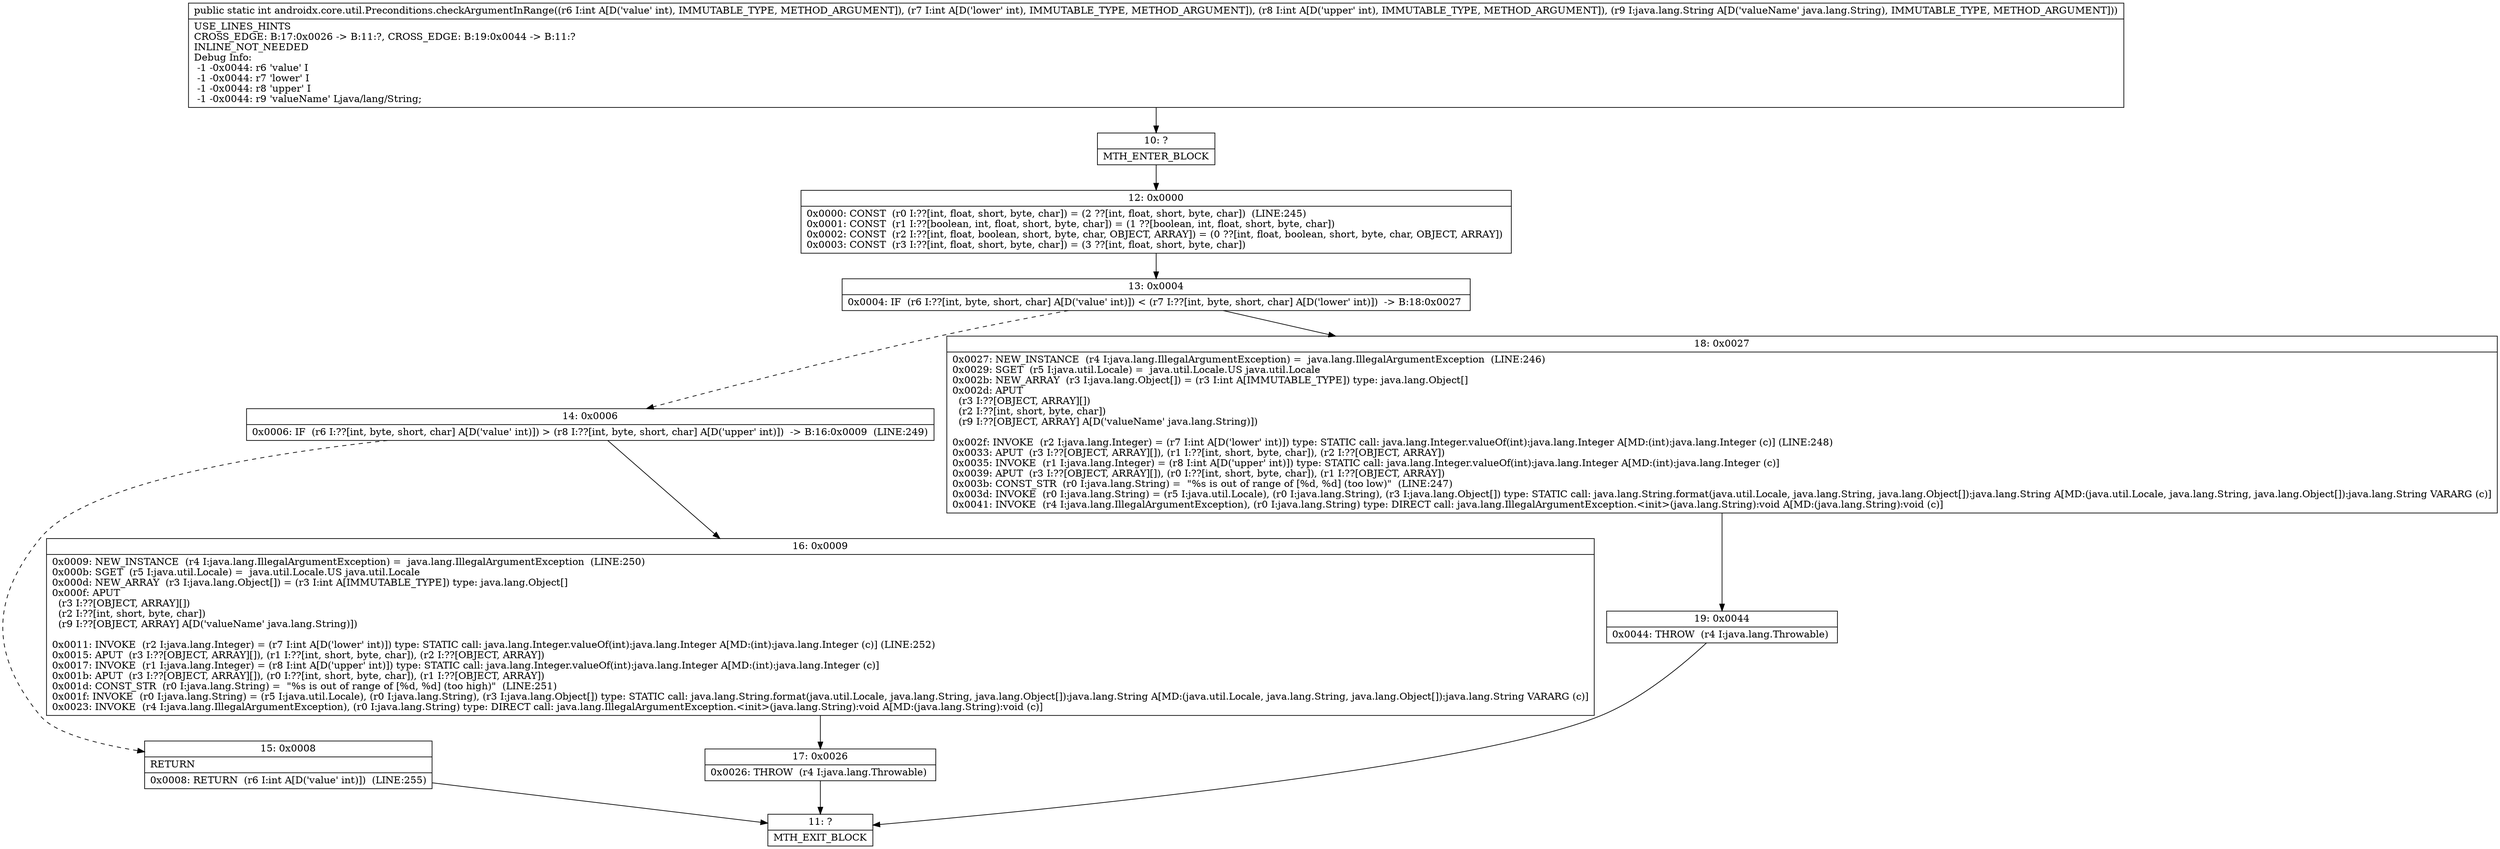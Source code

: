digraph "CFG forandroidx.core.util.Preconditions.checkArgumentInRange(IIILjava\/lang\/String;)I" {
Node_10 [shape=record,label="{10\:\ ?|MTH_ENTER_BLOCK\l}"];
Node_12 [shape=record,label="{12\:\ 0x0000|0x0000: CONST  (r0 I:??[int, float, short, byte, char]) = (2 ??[int, float, short, byte, char])  (LINE:245)\l0x0001: CONST  (r1 I:??[boolean, int, float, short, byte, char]) = (1 ??[boolean, int, float, short, byte, char]) \l0x0002: CONST  (r2 I:??[int, float, boolean, short, byte, char, OBJECT, ARRAY]) = (0 ??[int, float, boolean, short, byte, char, OBJECT, ARRAY]) \l0x0003: CONST  (r3 I:??[int, float, short, byte, char]) = (3 ??[int, float, short, byte, char]) \l}"];
Node_13 [shape=record,label="{13\:\ 0x0004|0x0004: IF  (r6 I:??[int, byte, short, char] A[D('value' int)]) \< (r7 I:??[int, byte, short, char] A[D('lower' int)])  \-\> B:18:0x0027 \l}"];
Node_14 [shape=record,label="{14\:\ 0x0006|0x0006: IF  (r6 I:??[int, byte, short, char] A[D('value' int)]) \> (r8 I:??[int, byte, short, char] A[D('upper' int)])  \-\> B:16:0x0009  (LINE:249)\l}"];
Node_15 [shape=record,label="{15\:\ 0x0008|RETURN\l|0x0008: RETURN  (r6 I:int A[D('value' int)])  (LINE:255)\l}"];
Node_11 [shape=record,label="{11\:\ ?|MTH_EXIT_BLOCK\l}"];
Node_16 [shape=record,label="{16\:\ 0x0009|0x0009: NEW_INSTANCE  (r4 I:java.lang.IllegalArgumentException) =  java.lang.IllegalArgumentException  (LINE:250)\l0x000b: SGET  (r5 I:java.util.Locale) =  java.util.Locale.US java.util.Locale \l0x000d: NEW_ARRAY  (r3 I:java.lang.Object[]) = (r3 I:int A[IMMUTABLE_TYPE]) type: java.lang.Object[] \l0x000f: APUT  \l  (r3 I:??[OBJECT, ARRAY][])\l  (r2 I:??[int, short, byte, char])\l  (r9 I:??[OBJECT, ARRAY] A[D('valueName' java.lang.String)])\l \l0x0011: INVOKE  (r2 I:java.lang.Integer) = (r7 I:int A[D('lower' int)]) type: STATIC call: java.lang.Integer.valueOf(int):java.lang.Integer A[MD:(int):java.lang.Integer (c)] (LINE:252)\l0x0015: APUT  (r3 I:??[OBJECT, ARRAY][]), (r1 I:??[int, short, byte, char]), (r2 I:??[OBJECT, ARRAY]) \l0x0017: INVOKE  (r1 I:java.lang.Integer) = (r8 I:int A[D('upper' int)]) type: STATIC call: java.lang.Integer.valueOf(int):java.lang.Integer A[MD:(int):java.lang.Integer (c)]\l0x001b: APUT  (r3 I:??[OBJECT, ARRAY][]), (r0 I:??[int, short, byte, char]), (r1 I:??[OBJECT, ARRAY]) \l0x001d: CONST_STR  (r0 I:java.lang.String) =  \"%s is out of range of [%d, %d] (too high)\"  (LINE:251)\l0x001f: INVOKE  (r0 I:java.lang.String) = (r5 I:java.util.Locale), (r0 I:java.lang.String), (r3 I:java.lang.Object[]) type: STATIC call: java.lang.String.format(java.util.Locale, java.lang.String, java.lang.Object[]):java.lang.String A[MD:(java.util.Locale, java.lang.String, java.lang.Object[]):java.lang.String VARARG (c)]\l0x0023: INVOKE  (r4 I:java.lang.IllegalArgumentException), (r0 I:java.lang.String) type: DIRECT call: java.lang.IllegalArgumentException.\<init\>(java.lang.String):void A[MD:(java.lang.String):void (c)]\l}"];
Node_17 [shape=record,label="{17\:\ 0x0026|0x0026: THROW  (r4 I:java.lang.Throwable) \l}"];
Node_18 [shape=record,label="{18\:\ 0x0027|0x0027: NEW_INSTANCE  (r4 I:java.lang.IllegalArgumentException) =  java.lang.IllegalArgumentException  (LINE:246)\l0x0029: SGET  (r5 I:java.util.Locale) =  java.util.Locale.US java.util.Locale \l0x002b: NEW_ARRAY  (r3 I:java.lang.Object[]) = (r3 I:int A[IMMUTABLE_TYPE]) type: java.lang.Object[] \l0x002d: APUT  \l  (r3 I:??[OBJECT, ARRAY][])\l  (r2 I:??[int, short, byte, char])\l  (r9 I:??[OBJECT, ARRAY] A[D('valueName' java.lang.String)])\l \l0x002f: INVOKE  (r2 I:java.lang.Integer) = (r7 I:int A[D('lower' int)]) type: STATIC call: java.lang.Integer.valueOf(int):java.lang.Integer A[MD:(int):java.lang.Integer (c)] (LINE:248)\l0x0033: APUT  (r3 I:??[OBJECT, ARRAY][]), (r1 I:??[int, short, byte, char]), (r2 I:??[OBJECT, ARRAY]) \l0x0035: INVOKE  (r1 I:java.lang.Integer) = (r8 I:int A[D('upper' int)]) type: STATIC call: java.lang.Integer.valueOf(int):java.lang.Integer A[MD:(int):java.lang.Integer (c)]\l0x0039: APUT  (r3 I:??[OBJECT, ARRAY][]), (r0 I:??[int, short, byte, char]), (r1 I:??[OBJECT, ARRAY]) \l0x003b: CONST_STR  (r0 I:java.lang.String) =  \"%s is out of range of [%d, %d] (too low)\"  (LINE:247)\l0x003d: INVOKE  (r0 I:java.lang.String) = (r5 I:java.util.Locale), (r0 I:java.lang.String), (r3 I:java.lang.Object[]) type: STATIC call: java.lang.String.format(java.util.Locale, java.lang.String, java.lang.Object[]):java.lang.String A[MD:(java.util.Locale, java.lang.String, java.lang.Object[]):java.lang.String VARARG (c)]\l0x0041: INVOKE  (r4 I:java.lang.IllegalArgumentException), (r0 I:java.lang.String) type: DIRECT call: java.lang.IllegalArgumentException.\<init\>(java.lang.String):void A[MD:(java.lang.String):void (c)]\l}"];
Node_19 [shape=record,label="{19\:\ 0x0044|0x0044: THROW  (r4 I:java.lang.Throwable) \l}"];
MethodNode[shape=record,label="{public static int androidx.core.util.Preconditions.checkArgumentInRange((r6 I:int A[D('value' int), IMMUTABLE_TYPE, METHOD_ARGUMENT]), (r7 I:int A[D('lower' int), IMMUTABLE_TYPE, METHOD_ARGUMENT]), (r8 I:int A[D('upper' int), IMMUTABLE_TYPE, METHOD_ARGUMENT]), (r9 I:java.lang.String A[D('valueName' java.lang.String), IMMUTABLE_TYPE, METHOD_ARGUMENT]))  | USE_LINES_HINTS\lCROSS_EDGE: B:17:0x0026 \-\> B:11:?, CROSS_EDGE: B:19:0x0044 \-\> B:11:?\lINLINE_NOT_NEEDED\lDebug Info:\l  \-1 \-0x0044: r6 'value' I\l  \-1 \-0x0044: r7 'lower' I\l  \-1 \-0x0044: r8 'upper' I\l  \-1 \-0x0044: r9 'valueName' Ljava\/lang\/String;\l}"];
MethodNode -> Node_10;Node_10 -> Node_12;
Node_12 -> Node_13;
Node_13 -> Node_14[style=dashed];
Node_13 -> Node_18;
Node_14 -> Node_15[style=dashed];
Node_14 -> Node_16;
Node_15 -> Node_11;
Node_16 -> Node_17;
Node_17 -> Node_11;
Node_18 -> Node_19;
Node_19 -> Node_11;
}

